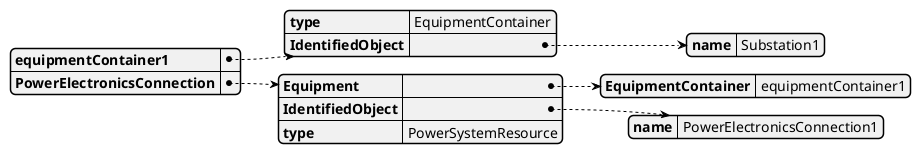 @startjson
{
  "equipmentContainer1": {
    "type": "EquipmentContainer",
    "IdentifiedObject": {
      "name": "Substation1"
    }
  },
  "PowerElectronicsConnection": {
    "Equipment": {
      "EquipmentContainer": "equipmentContainer1"
    },
    "IdentifiedObject": {
      "name": "PowerElectronicsConnection1"
    },
    "type": "PowerSystemResource"
  }
}
@endjson
